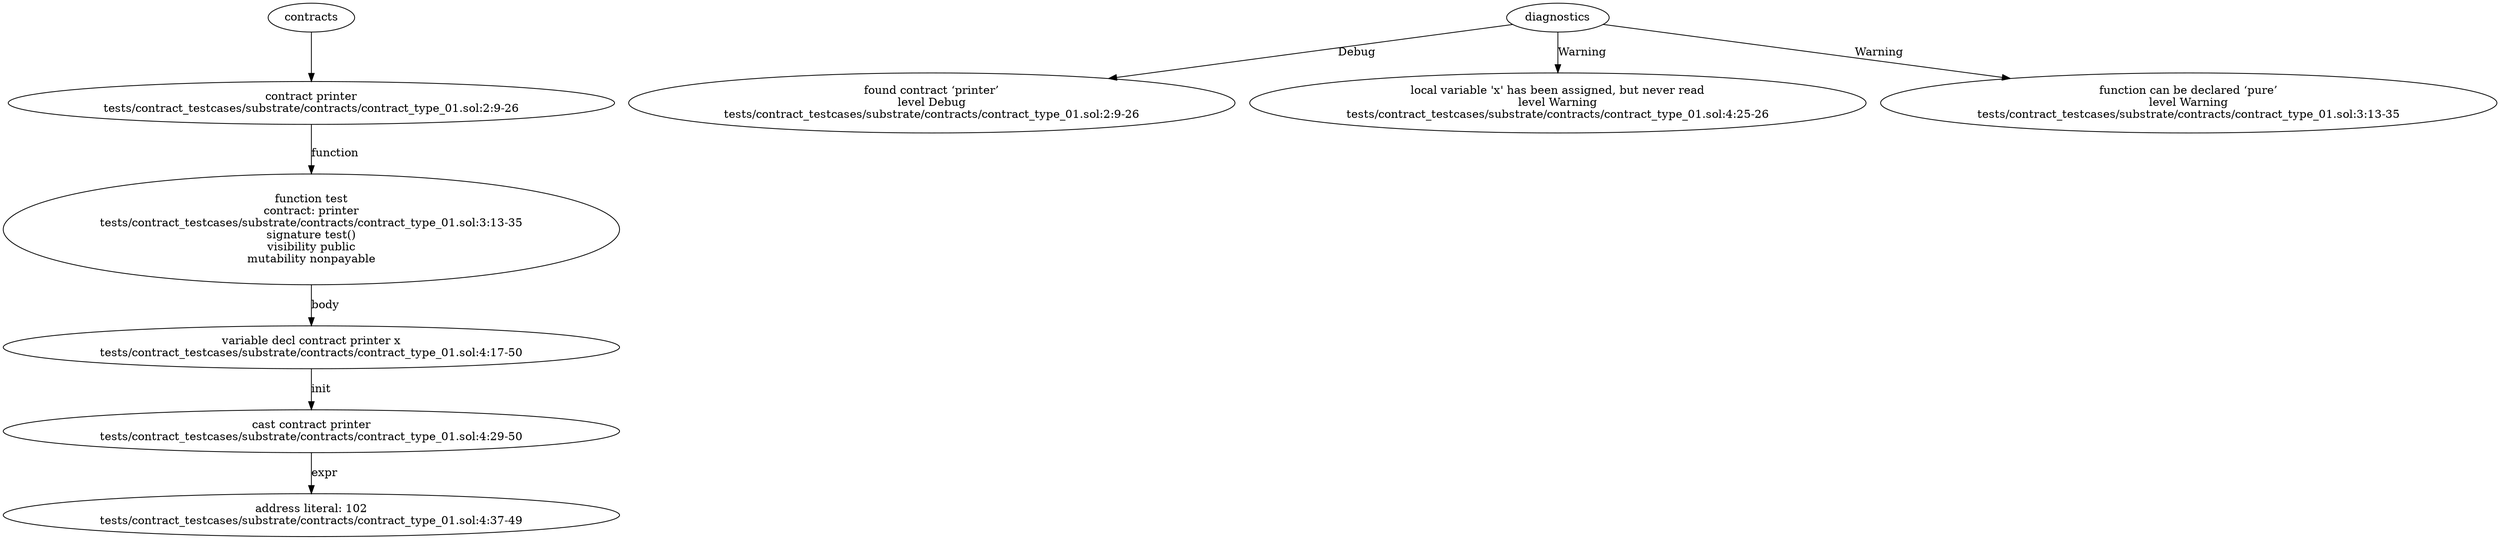 strict digraph "tests/contract_testcases/substrate/contracts/contract_type_01.sol" {
	contract [label="contract printer\ntests/contract_testcases/substrate/contracts/contract_type_01.sol:2:9-26"]
	test [label="function test\ncontract: printer\ntests/contract_testcases/substrate/contracts/contract_type_01.sol:3:13-35\nsignature test()\nvisibility public\nmutability nonpayable"]
	var_decl [label="variable decl contract printer x\ntests/contract_testcases/substrate/contracts/contract_type_01.sol:4:17-50"]
	cast [label="cast contract printer\ntests/contract_testcases/substrate/contracts/contract_type_01.sol:4:29-50"]
	number_literal [label="address literal: 102\ntests/contract_testcases/substrate/contracts/contract_type_01.sol:4:37-49"]
	diagnostic [label="found contract ‘printer’\nlevel Debug\ntests/contract_testcases/substrate/contracts/contract_type_01.sol:2:9-26"]
	diagnostic_8 [label="local variable 'x' has been assigned, but never read\nlevel Warning\ntests/contract_testcases/substrate/contracts/contract_type_01.sol:4:25-26"]
	diagnostic_9 [label="function can be declared ‘pure’\nlevel Warning\ntests/contract_testcases/substrate/contracts/contract_type_01.sol:3:13-35"]
	contracts -> contract
	contract -> test [label="function"]
	test -> var_decl [label="body"]
	var_decl -> cast [label="init"]
	cast -> number_literal [label="expr"]
	diagnostics -> diagnostic [label="Debug"]
	diagnostics -> diagnostic_8 [label="Warning"]
	diagnostics -> diagnostic_9 [label="Warning"]
}
